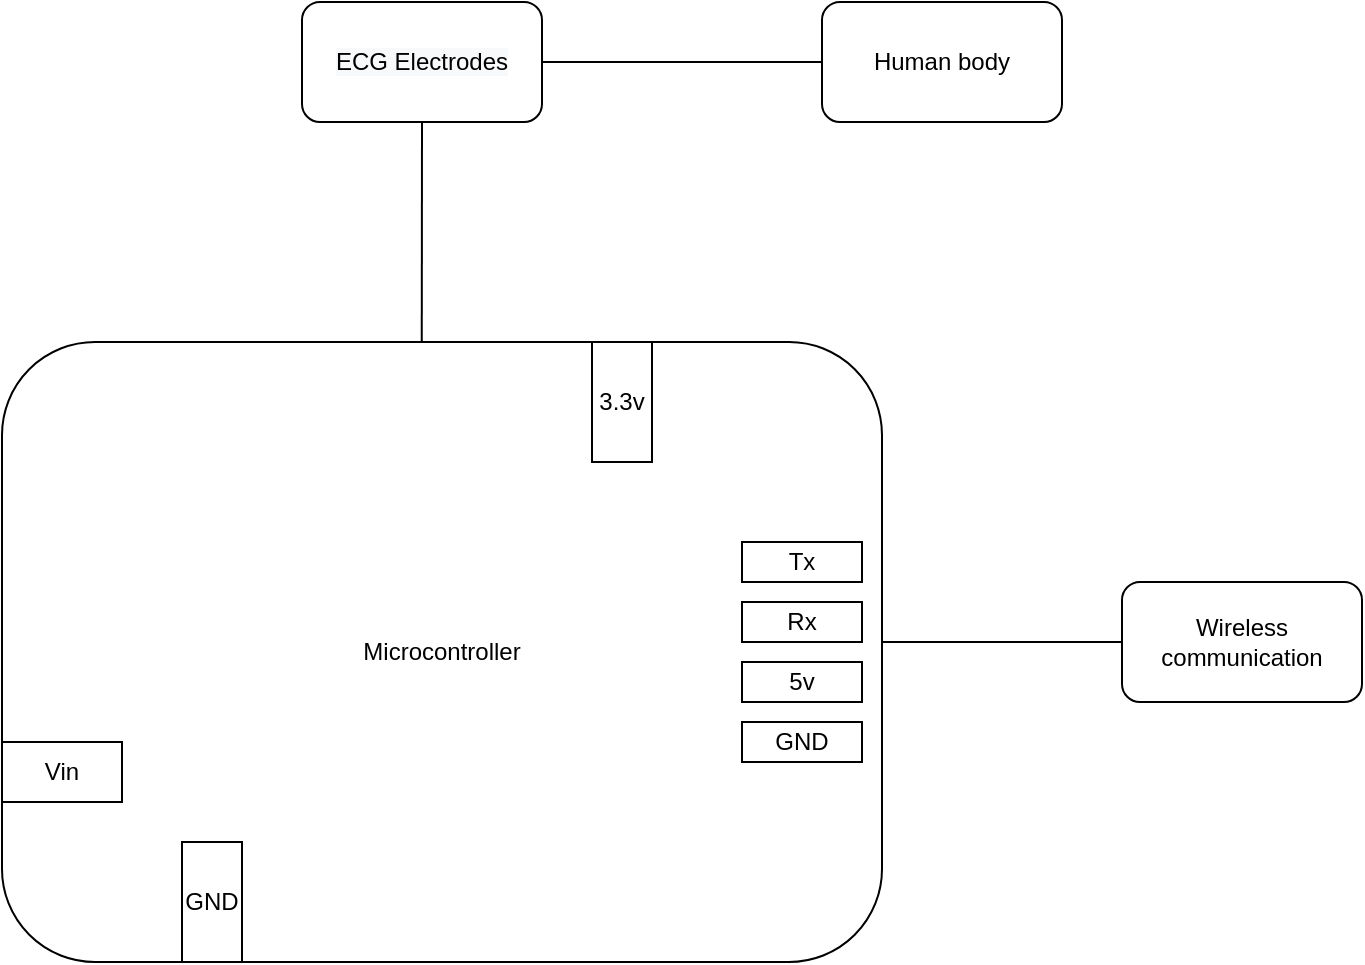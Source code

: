 <mxfile version="20.1.1" type="github">
  <diagram id="dsWrFNhN2J_Zbikj7W2-" name="Page-1">
    <mxGraphModel dx="1221" dy="587" grid="1" gridSize="10" guides="1" tooltips="1" connect="1" arrows="1" fold="1" page="1" pageScale="1" pageWidth="1169" pageHeight="827" background="#ffffff" math="0" shadow="0">
      <root>
        <mxCell id="0" />
        <mxCell id="1" parent="0" />
        <mxCell id="qfALEyXTaFNetK454jgi-1" value="Microcontroller" style="rounded=1;whiteSpace=wrap;html=1;" vertex="1" parent="1">
          <mxGeometry x="260" y="370" width="440" height="310" as="geometry" />
        </mxCell>
        <mxCell id="qfALEyXTaFNetK454jgi-2" value="GND" style="rounded=0;whiteSpace=wrap;html=1;" vertex="1" parent="1">
          <mxGeometry x="350" y="620" width="30" height="60" as="geometry" />
        </mxCell>
        <mxCell id="qfALEyXTaFNetK454jgi-3" value="5v" style="rounded=0;whiteSpace=wrap;html=1;" vertex="1" parent="1">
          <mxGeometry x="630" y="530" width="60" height="20" as="geometry" />
        </mxCell>
        <mxCell id="qfALEyXTaFNetK454jgi-4" value="Rx" style="rounded=0;whiteSpace=wrap;html=1;" vertex="1" parent="1">
          <mxGeometry x="630" y="500" width="60" height="20" as="geometry" />
        </mxCell>
        <mxCell id="qfALEyXTaFNetK454jgi-5" value="Tx" style="rounded=0;whiteSpace=wrap;html=1;" vertex="1" parent="1">
          <mxGeometry x="630" y="470" width="60" height="20" as="geometry" />
        </mxCell>
        <mxCell id="qfALEyXTaFNetK454jgi-6" value="GND" style="rounded=0;whiteSpace=wrap;html=1;" vertex="1" parent="1">
          <mxGeometry x="630" y="560" width="60" height="20" as="geometry" />
        </mxCell>
        <mxCell id="qfALEyXTaFNetK454jgi-7" value="Vin" style="rounded=0;whiteSpace=wrap;html=1;direction=south;" vertex="1" parent="1">
          <mxGeometry x="260" y="570" width="60" height="30" as="geometry" />
        </mxCell>
        <mxCell id="qfALEyXTaFNetK454jgi-11" value="3.3v" style="rounded=0;whiteSpace=wrap;html=1;direction=west;" vertex="1" parent="1">
          <mxGeometry x="555" y="370" width="30" height="60" as="geometry" />
        </mxCell>
        <mxCell id="qfALEyXTaFNetK454jgi-14" value="" style="endArrow=none;html=1;rounded=0;" edge="1" parent="1">
          <mxGeometry width="50" height="50" relative="1" as="geometry">
            <mxPoint x="700" y="520" as="sourcePoint" />
            <mxPoint x="820" y="520" as="targetPoint" />
          </mxGeometry>
        </mxCell>
        <mxCell id="qfALEyXTaFNetK454jgi-15" value="Wireless communication" style="rounded=1;whiteSpace=wrap;html=1;" vertex="1" parent="1">
          <mxGeometry x="820" y="490" width="120" height="60" as="geometry" />
        </mxCell>
        <mxCell id="qfALEyXTaFNetK454jgi-16" value="&lt;span style=&quot;color: rgb(0, 0, 0); font-family: Helvetica; font-size: 12px; font-style: normal; font-variant-ligatures: normal; font-variant-caps: normal; font-weight: 400; letter-spacing: normal; orphans: 2; text-align: center; text-indent: 0px; text-transform: none; widows: 2; word-spacing: 0px; -webkit-text-stroke-width: 0px; caret-color: rgb(0, 189, 184); background-color: rgb(248, 249, 250); text-decoration-thickness: initial; text-decoration-style: initial; text-decoration-color: initial; float: none; display: inline !important; user-select: auto;&quot;&gt;ECG Electrodes&lt;/span&gt;" style="rounded=1;whiteSpace=wrap;html=1;" vertex="1" parent="1">
          <mxGeometry x="410" y="200" width="120" height="60" as="geometry" />
        </mxCell>
        <mxCell id="qfALEyXTaFNetK454jgi-17" value="" style="endArrow=none;html=1;rounded=0;entryX=0.5;entryY=1;entryDx=0;entryDy=0;exitX=0.477;exitY=0.001;exitDx=0;exitDy=0;exitPerimeter=0;" edge="1" parent="1" source="qfALEyXTaFNetK454jgi-1" target="qfALEyXTaFNetK454jgi-16">
          <mxGeometry width="50" height="50" relative="1" as="geometry">
            <mxPoint x="470" y="360" as="sourcePoint" />
            <mxPoint x="640" y="330" as="targetPoint" />
          </mxGeometry>
        </mxCell>
        <mxCell id="qfALEyXTaFNetK454jgi-18" value="Human body" style="rounded=1;whiteSpace=wrap;html=1;" vertex="1" parent="1">
          <mxGeometry x="670" y="200" width="120" height="60" as="geometry" />
        </mxCell>
        <mxCell id="qfALEyXTaFNetK454jgi-19" value="" style="endArrow=none;html=1;rounded=0;entryX=0;entryY=0.5;entryDx=0;entryDy=0;exitX=1;exitY=0.5;exitDx=0;exitDy=0;" edge="1" parent="1" source="qfALEyXTaFNetK454jgi-16" target="qfALEyXTaFNetK454jgi-18">
          <mxGeometry width="50" height="50" relative="1" as="geometry">
            <mxPoint x="560" y="440" as="sourcePoint" />
            <mxPoint x="610" y="390" as="targetPoint" />
          </mxGeometry>
        </mxCell>
      </root>
    </mxGraphModel>
  </diagram>
</mxfile>
